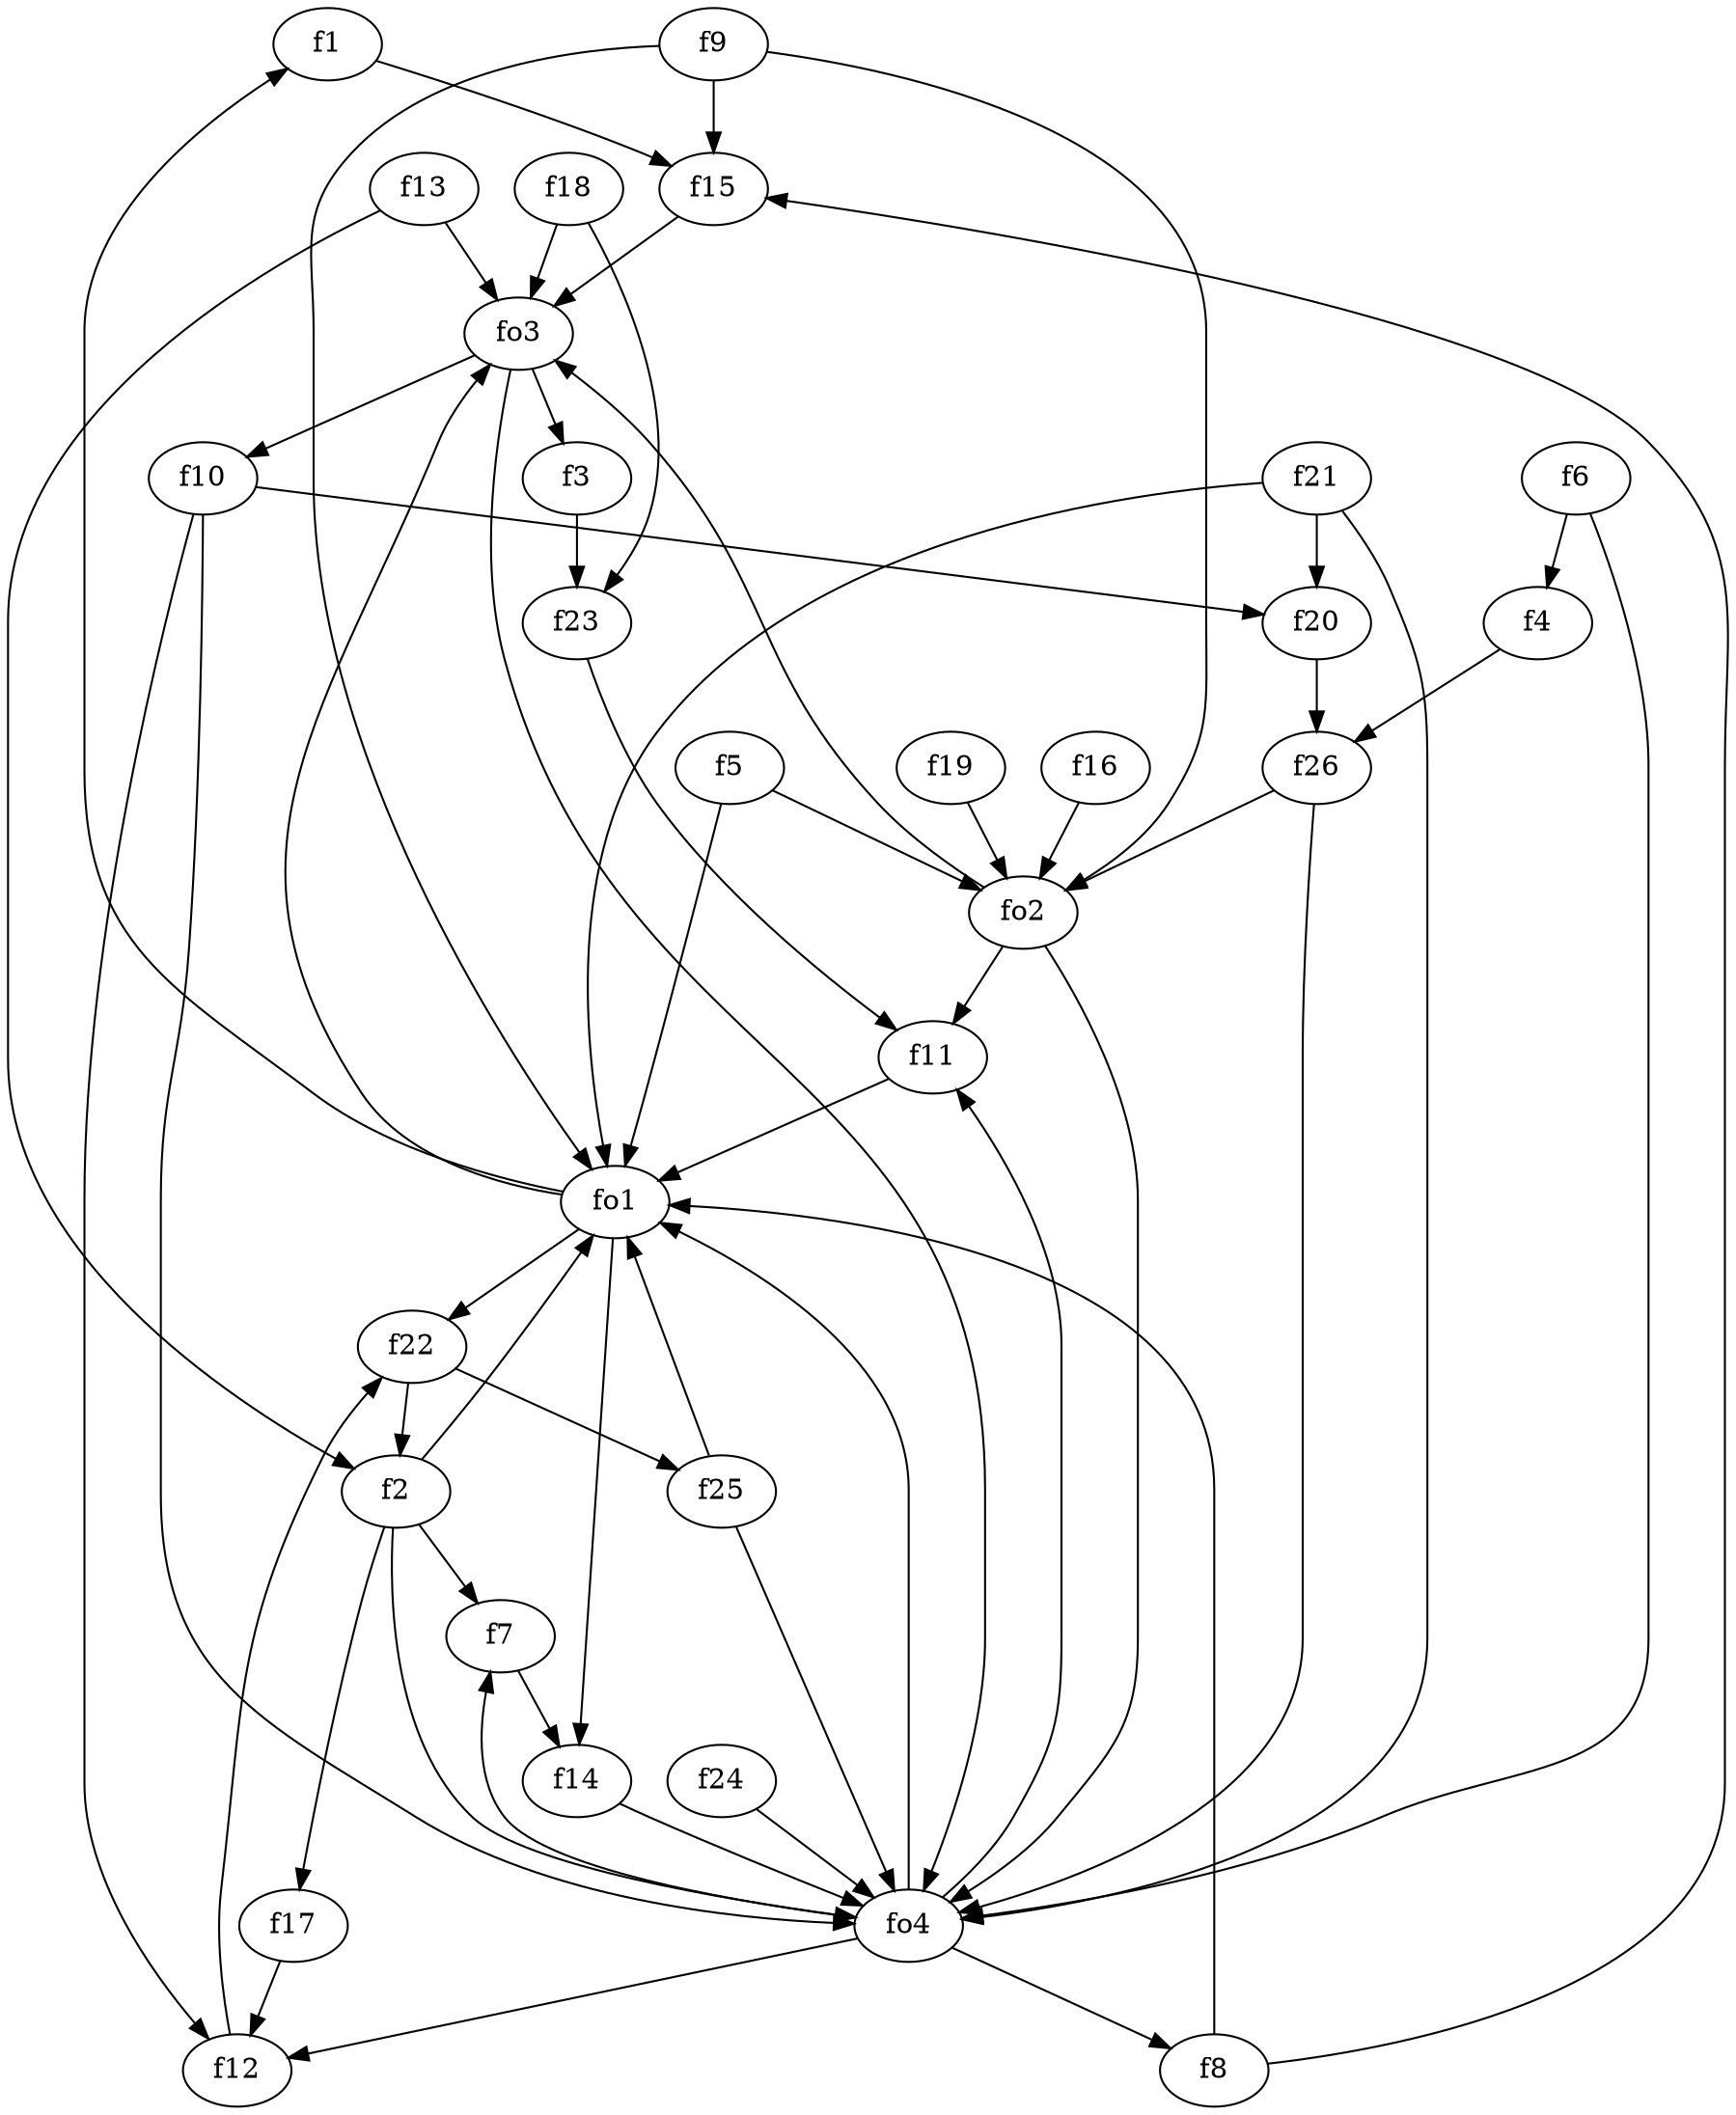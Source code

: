 strict digraph  {
f1;
f2;
f3;
f4;
f5;
f6;
f7;
f8;
f9;
f10;
f11;
f12;
f13;
f14;
f15;
f16;
f17;
f18;
f19;
f20;
f21;
f22;
f23;
f24;
f25;
f26;
fo1;
fo2;
fo3;
fo4;
f1 -> f15  [weight=2];
f2 -> fo4  [weight=2];
f2 -> f17  [weight=2];
f2 -> f7  [weight=2];
f2 -> fo1  [weight=2];
f3 -> f23  [weight=2];
f4 -> f26  [weight=2];
f5 -> fo2  [weight=2];
f5 -> fo1  [weight=2];
f6 -> f4  [weight=2];
f6 -> fo4  [weight=2];
f7 -> f14  [weight=2];
f8 -> fo1  [weight=2];
f8 -> f15  [weight=2];
f9 -> fo1  [weight=2];
f9 -> f15  [weight=2];
f9 -> fo2  [weight=2];
f10 -> f20  [weight=2];
f10 -> f12  [weight=2];
f10 -> fo4  [weight=2];
f11 -> fo1  [weight=2];
f12 -> f22  [weight=2];
f13 -> f2  [weight=2];
f13 -> fo3  [weight=2];
f14 -> fo4  [weight=2];
f15 -> fo3  [weight=2];
f16 -> fo2  [weight=2];
f17 -> f12  [weight=2];
f18 -> fo3  [weight=2];
f18 -> f23  [weight=2];
f19 -> fo2  [weight=2];
f20 -> f26  [weight=2];
f21 -> fo4  [weight=2];
f21 -> fo1  [weight=2];
f21 -> f20  [weight=2];
f22 -> f25  [weight=2];
f22 -> f2  [weight=2];
f23 -> f11  [weight=2];
f24 -> fo4  [weight=2];
f25 -> fo4  [weight=2];
f25 -> fo1  [weight=2];
f26 -> fo4  [weight=2];
f26 -> fo2  [weight=2];
fo1 -> fo3  [weight=2];
fo1 -> f22  [weight=2];
fo1 -> f1  [weight=2];
fo1 -> f14  [weight=2];
fo2 -> fo3  [weight=2];
fo2 -> f11  [weight=2];
fo2 -> fo4  [weight=2];
fo3 -> fo4  [weight=2];
fo3 -> f10  [weight=2];
fo3 -> f3  [weight=2];
fo4 -> fo1  [weight=2];
fo4 -> f11  [weight=2];
fo4 -> f12  [weight=2];
fo4 -> f7  [weight=2];
fo4 -> f8  [weight=2];
}
